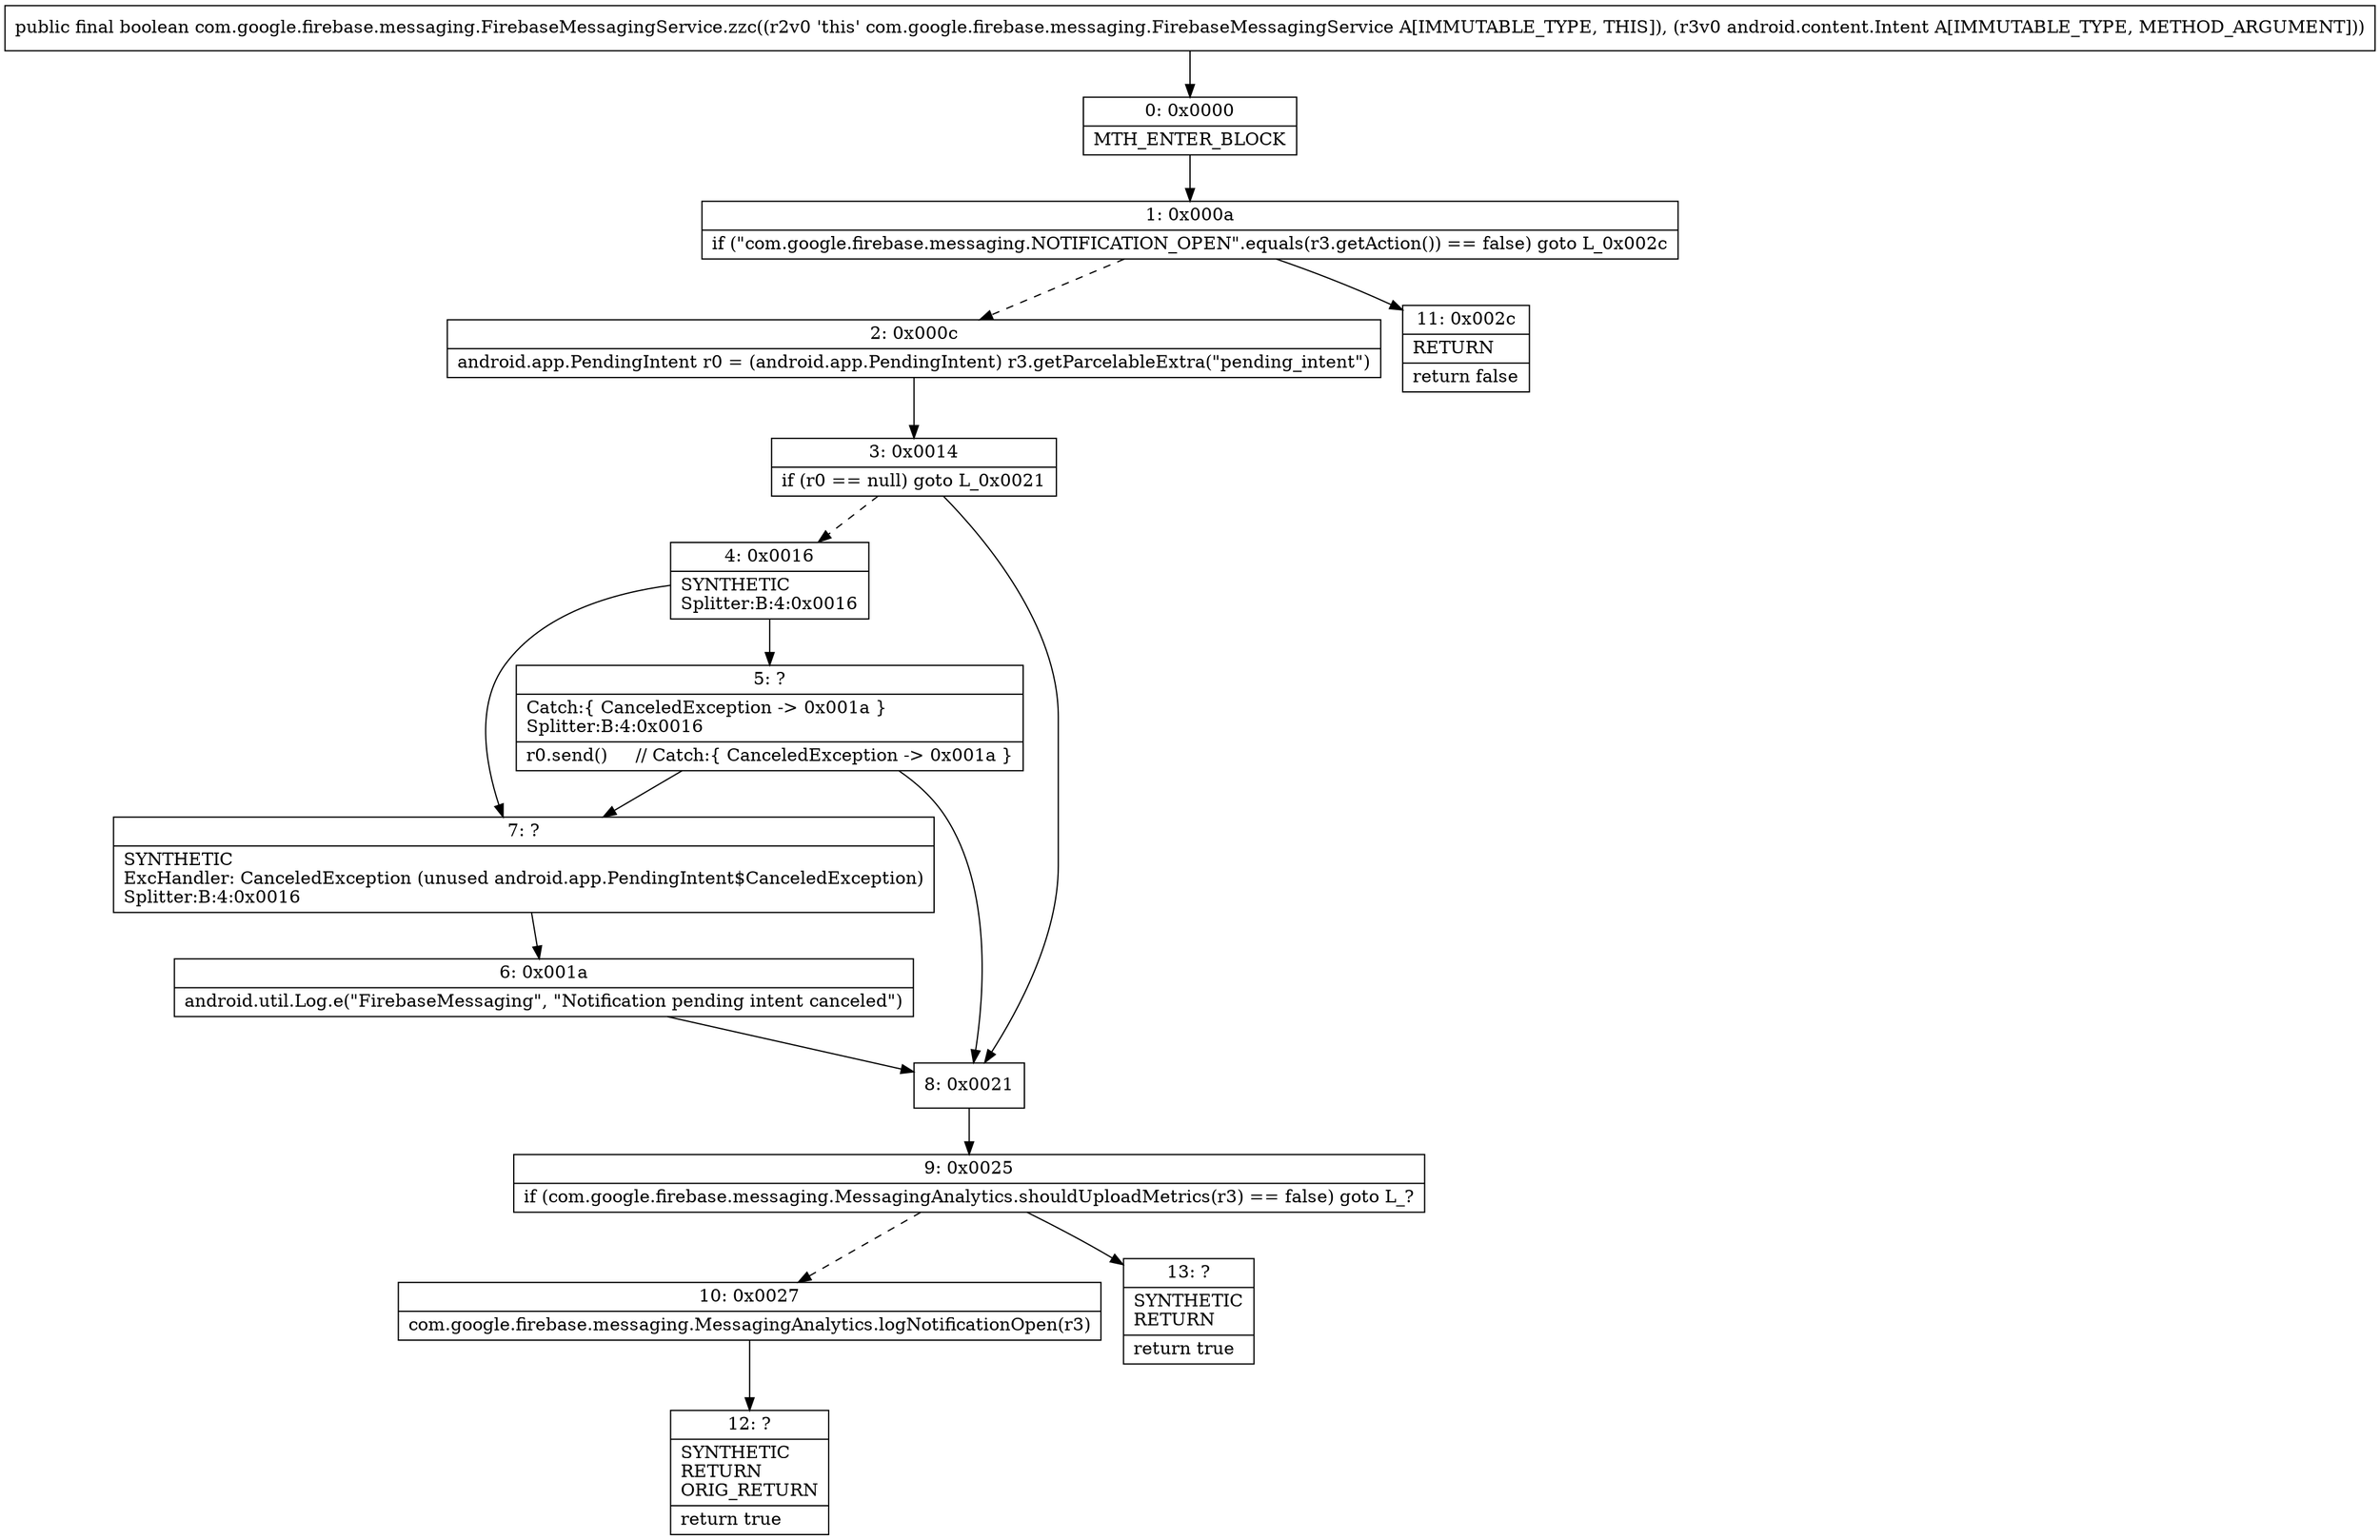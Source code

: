 digraph "CFG forcom.google.firebase.messaging.FirebaseMessagingService.zzc(Landroid\/content\/Intent;)Z" {
Node_0 [shape=record,label="{0\:\ 0x0000|MTH_ENTER_BLOCK\l}"];
Node_1 [shape=record,label="{1\:\ 0x000a|if (\"com.google.firebase.messaging.NOTIFICATION_OPEN\".equals(r3.getAction()) == false) goto L_0x002c\l}"];
Node_2 [shape=record,label="{2\:\ 0x000c|android.app.PendingIntent r0 = (android.app.PendingIntent) r3.getParcelableExtra(\"pending_intent\")\l}"];
Node_3 [shape=record,label="{3\:\ 0x0014|if (r0 == null) goto L_0x0021\l}"];
Node_4 [shape=record,label="{4\:\ 0x0016|SYNTHETIC\lSplitter:B:4:0x0016\l}"];
Node_5 [shape=record,label="{5\:\ ?|Catch:\{ CanceledException \-\> 0x001a \}\lSplitter:B:4:0x0016\l|r0.send()     \/\/ Catch:\{ CanceledException \-\> 0x001a \}\l}"];
Node_6 [shape=record,label="{6\:\ 0x001a|android.util.Log.e(\"FirebaseMessaging\", \"Notification pending intent canceled\")\l}"];
Node_7 [shape=record,label="{7\:\ ?|SYNTHETIC\lExcHandler: CanceledException (unused android.app.PendingIntent$CanceledException)\lSplitter:B:4:0x0016\l}"];
Node_8 [shape=record,label="{8\:\ 0x0021}"];
Node_9 [shape=record,label="{9\:\ 0x0025|if (com.google.firebase.messaging.MessagingAnalytics.shouldUploadMetrics(r3) == false) goto L_?\l}"];
Node_10 [shape=record,label="{10\:\ 0x0027|com.google.firebase.messaging.MessagingAnalytics.logNotificationOpen(r3)\l}"];
Node_11 [shape=record,label="{11\:\ 0x002c|RETURN\l|return false\l}"];
Node_12 [shape=record,label="{12\:\ ?|SYNTHETIC\lRETURN\lORIG_RETURN\l|return true\l}"];
Node_13 [shape=record,label="{13\:\ ?|SYNTHETIC\lRETURN\l|return true\l}"];
MethodNode[shape=record,label="{public final boolean com.google.firebase.messaging.FirebaseMessagingService.zzc((r2v0 'this' com.google.firebase.messaging.FirebaseMessagingService A[IMMUTABLE_TYPE, THIS]), (r3v0 android.content.Intent A[IMMUTABLE_TYPE, METHOD_ARGUMENT])) }"];
MethodNode -> Node_0;
Node_0 -> Node_1;
Node_1 -> Node_2[style=dashed];
Node_1 -> Node_11;
Node_2 -> Node_3;
Node_3 -> Node_4[style=dashed];
Node_3 -> Node_8;
Node_4 -> Node_5;
Node_4 -> Node_7;
Node_5 -> Node_7;
Node_5 -> Node_8;
Node_6 -> Node_8;
Node_7 -> Node_6;
Node_8 -> Node_9;
Node_9 -> Node_10[style=dashed];
Node_9 -> Node_13;
Node_10 -> Node_12;
}

